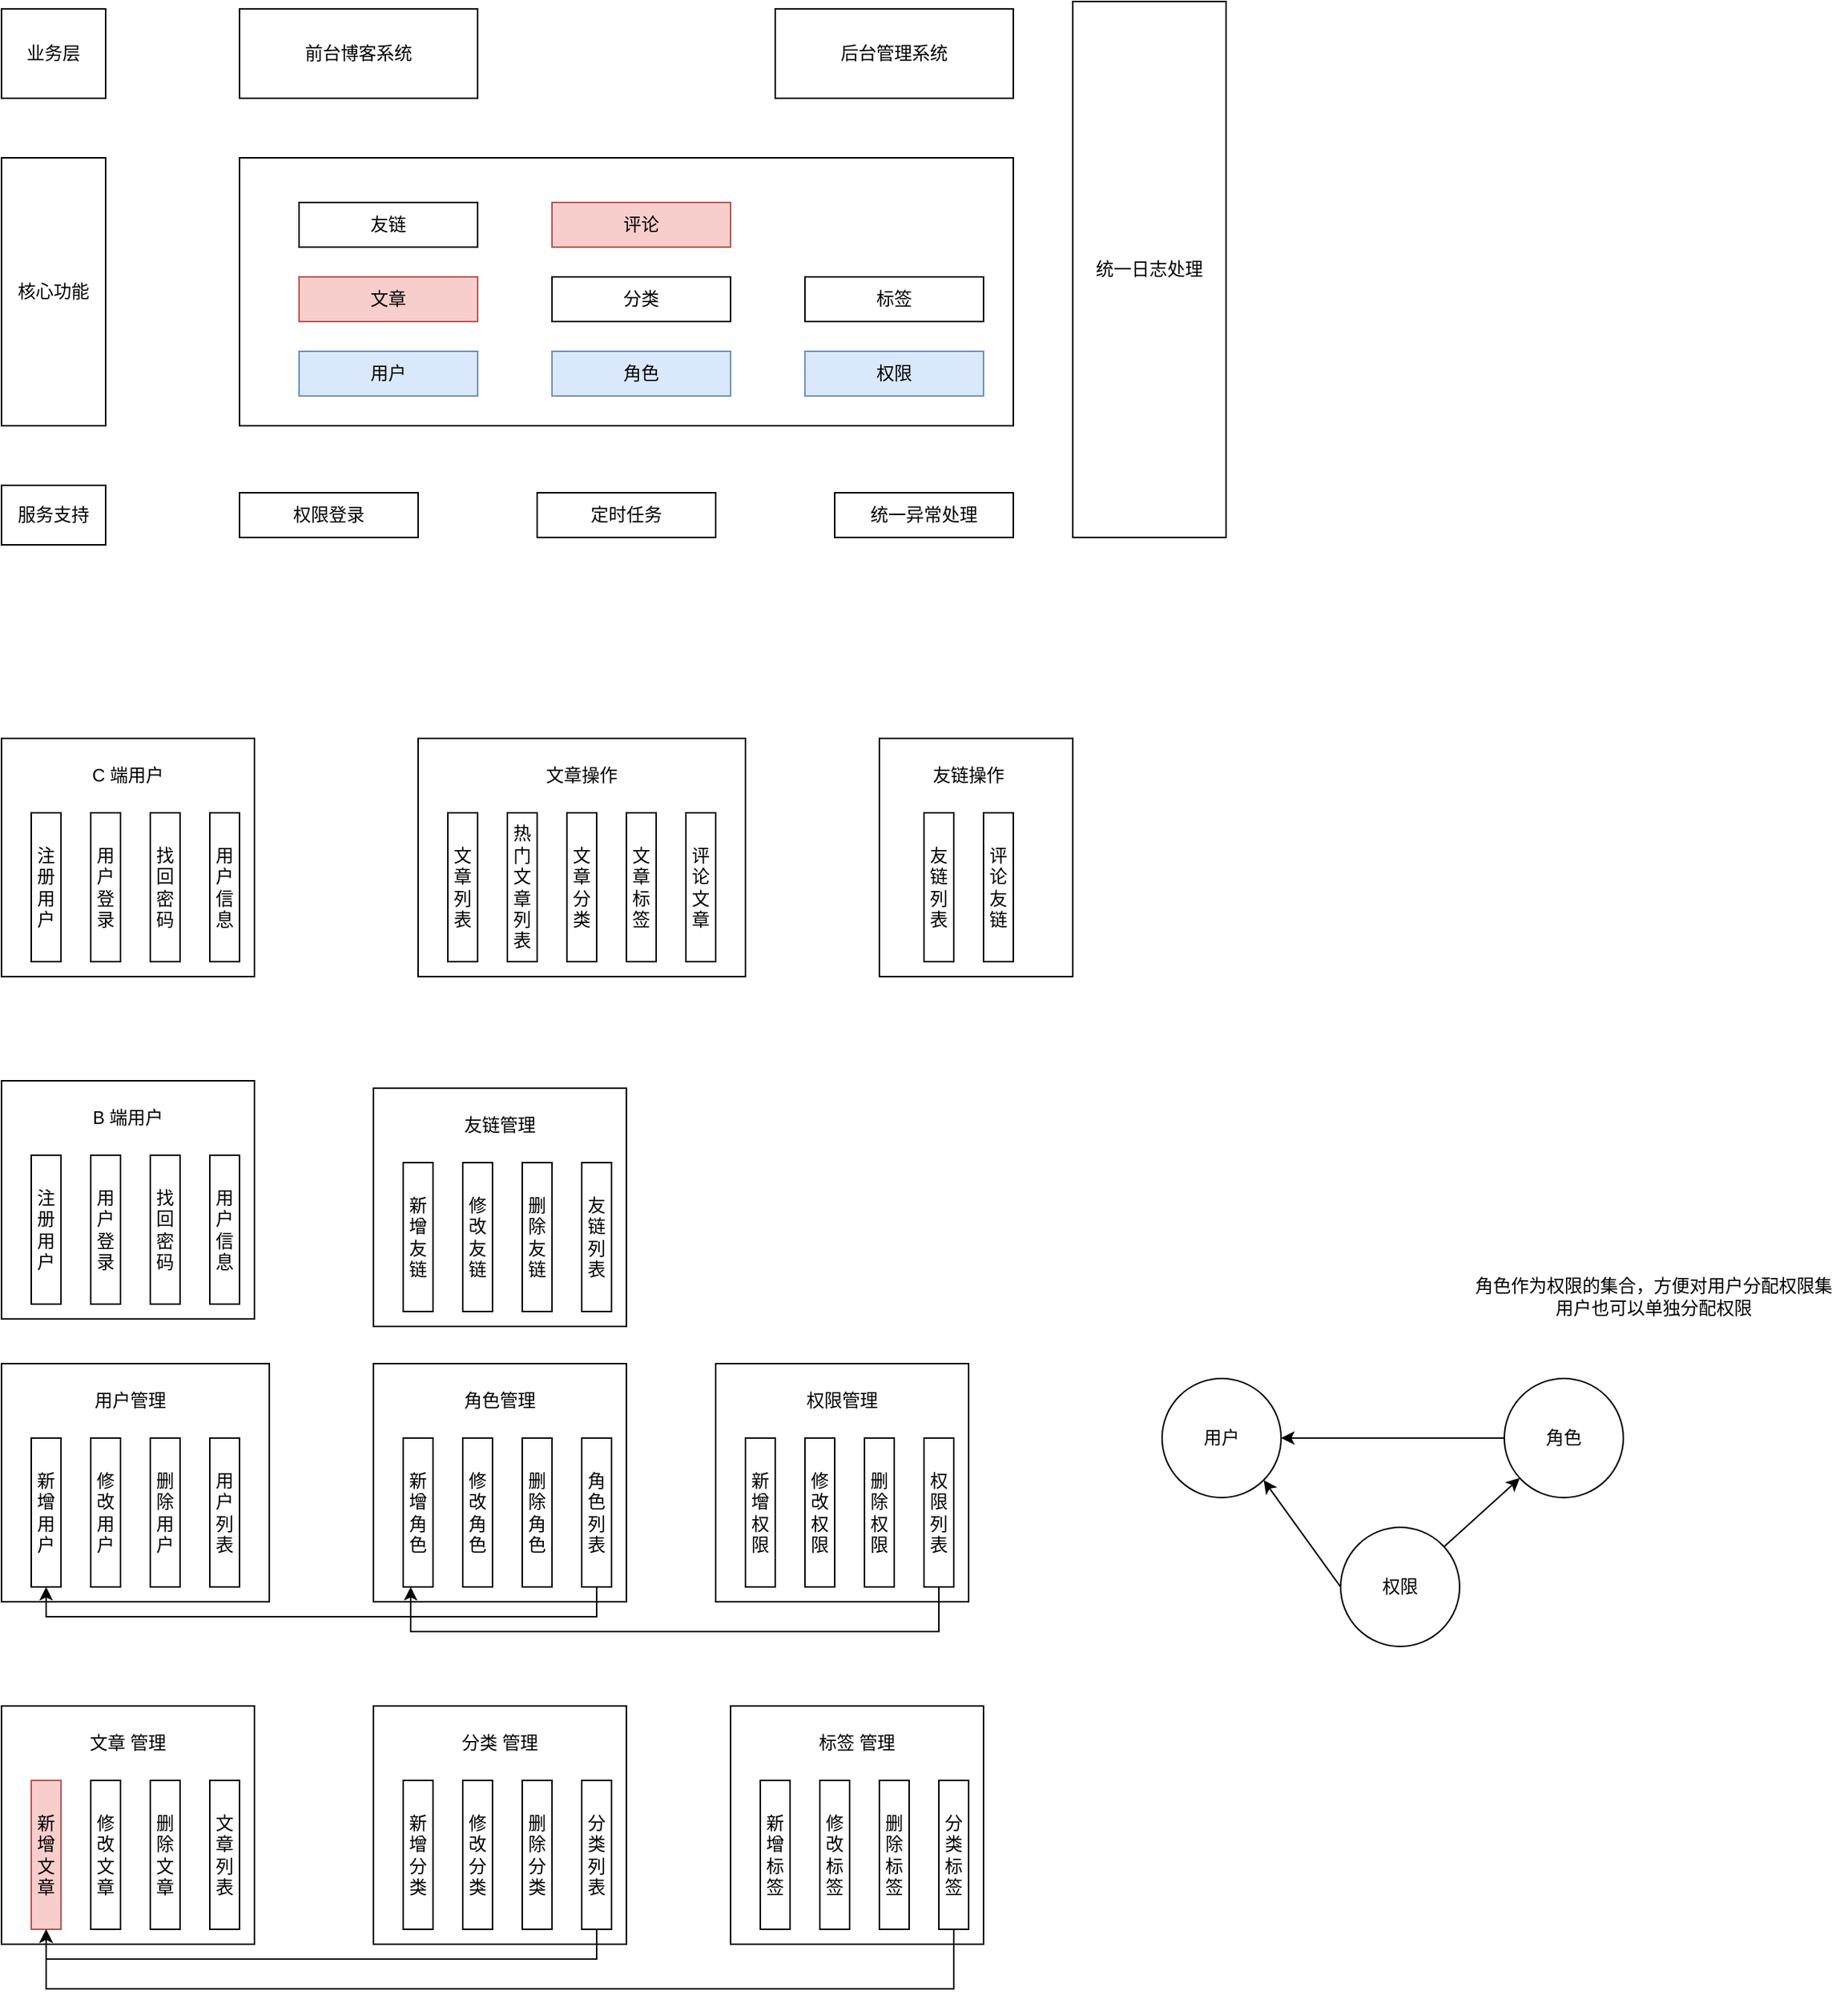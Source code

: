 <mxfile version="22.1.11" type="github">
  <diagram name="第 1 页" id="HS6TIMyCIbfRJ9_blUXB">
    <mxGraphModel dx="954" dy="606" grid="1" gridSize="10" guides="1" tooltips="1" connect="1" arrows="1" fold="1" page="1" pageScale="1" pageWidth="827" pageHeight="1169" math="0" shadow="0">
      <root>
        <mxCell id="0" />
        <mxCell id="1" parent="0" />
        <mxCell id="Y5hQeh9buxK1TGdrSxmR-39" value="" style="rounded=0;whiteSpace=wrap;html=1;" vertex="1" parent="1">
          <mxGeometry x="670" y="680" width="130" height="160" as="geometry" />
        </mxCell>
        <mxCell id="Y5hQeh9buxK1TGdrSxmR-38" value="" style="rounded=0;whiteSpace=wrap;html=1;" vertex="1" parent="1">
          <mxGeometry x="360" y="680" width="220" height="160" as="geometry" />
        </mxCell>
        <mxCell id="Y5hQeh9buxK1TGdrSxmR-28" value="" style="rounded=0;whiteSpace=wrap;html=1;" vertex="1" parent="1">
          <mxGeometry x="80" y="680" width="170" height="160" as="geometry" />
        </mxCell>
        <mxCell id="Y5hQeh9buxK1TGdrSxmR-9" value="" style="rounded=0;whiteSpace=wrap;html=1;" vertex="1" parent="1">
          <mxGeometry x="240" y="290" width="520" height="180" as="geometry" />
        </mxCell>
        <mxCell id="Y5hQeh9buxK1TGdrSxmR-1" value="用户" style="rounded=0;whiteSpace=wrap;html=1;fillColor=#dae8fc;strokeColor=#6c8ebf;" vertex="1" parent="1">
          <mxGeometry x="280" y="420" width="120" height="30" as="geometry" />
        </mxCell>
        <mxCell id="Y5hQeh9buxK1TGdrSxmR-2" value="角色" style="rounded=0;whiteSpace=wrap;html=1;fillColor=#dae8fc;strokeColor=#6c8ebf;" vertex="1" parent="1">
          <mxGeometry x="450" y="420" width="120" height="30" as="geometry" />
        </mxCell>
        <mxCell id="Y5hQeh9buxK1TGdrSxmR-3" value="权限" style="rounded=0;whiteSpace=wrap;html=1;fillColor=#dae8fc;strokeColor=#6c8ebf;" vertex="1" parent="1">
          <mxGeometry x="620" y="420" width="120" height="30" as="geometry" />
        </mxCell>
        <mxCell id="Y5hQeh9buxK1TGdrSxmR-4" value="文章" style="rounded=0;whiteSpace=wrap;html=1;fillColor=#f8cecc;strokeColor=#b85450;" vertex="1" parent="1">
          <mxGeometry x="280" y="370" width="120" height="30" as="geometry" />
        </mxCell>
        <mxCell id="Y5hQeh9buxK1TGdrSxmR-5" value="分类" style="rounded=0;whiteSpace=wrap;html=1;" vertex="1" parent="1">
          <mxGeometry x="450" y="370" width="120" height="30" as="geometry" />
        </mxCell>
        <mxCell id="Y5hQeh9buxK1TGdrSxmR-6" value="标签" style="rounded=0;whiteSpace=wrap;html=1;" vertex="1" parent="1">
          <mxGeometry x="620" y="370" width="120" height="30" as="geometry" />
        </mxCell>
        <mxCell id="Y5hQeh9buxK1TGdrSxmR-7" value="友链" style="rounded=0;whiteSpace=wrap;html=1;" vertex="1" parent="1">
          <mxGeometry x="280" y="320" width="120" height="30" as="geometry" />
        </mxCell>
        <mxCell id="Y5hQeh9buxK1TGdrSxmR-8" value="评论" style="rounded=0;whiteSpace=wrap;html=1;fillColor=#f8cecc;strokeColor=#b85450;" vertex="1" parent="1">
          <mxGeometry x="450" y="320" width="120" height="30" as="geometry" />
        </mxCell>
        <mxCell id="Y5hQeh9buxK1TGdrSxmR-10" value="前台博客系统" style="rounded=0;whiteSpace=wrap;html=1;" vertex="1" parent="1">
          <mxGeometry x="240" y="190" width="160" height="60" as="geometry" />
        </mxCell>
        <mxCell id="Y5hQeh9buxK1TGdrSxmR-11" value="后台管理系统" style="rounded=0;whiteSpace=wrap;html=1;" vertex="1" parent="1">
          <mxGeometry x="600" y="190" width="160" height="60" as="geometry" />
        </mxCell>
        <mxCell id="Y5hQeh9buxK1TGdrSxmR-12" value="&lt;div style=&quot;text-align: justify;&quot;&gt;核心功能&lt;/div&gt;" style="rounded=0;whiteSpace=wrap;html=1;align=center;" vertex="1" parent="1">
          <mxGeometry x="80" y="290" width="70" height="180" as="geometry" />
        </mxCell>
        <mxCell id="Y5hQeh9buxK1TGdrSxmR-13" value="&lt;div style=&quot;text-align: justify;&quot;&gt;业务层&lt;/div&gt;" style="rounded=0;whiteSpace=wrap;html=1;align=center;" vertex="1" parent="1">
          <mxGeometry x="80" y="190" width="70" height="60" as="geometry" />
        </mxCell>
        <mxCell id="Y5hQeh9buxK1TGdrSxmR-15" value="服务支持" style="rounded=0;whiteSpace=wrap;html=1;" vertex="1" parent="1">
          <mxGeometry x="80" y="510" width="70" height="40" as="geometry" />
        </mxCell>
        <mxCell id="Y5hQeh9buxK1TGdrSxmR-16" value="权限登录" style="rounded=0;whiteSpace=wrap;html=1;" vertex="1" parent="1">
          <mxGeometry x="240" y="515" width="120" height="30" as="geometry" />
        </mxCell>
        <mxCell id="Y5hQeh9buxK1TGdrSxmR-17" value="定时任务" style="rounded=0;whiteSpace=wrap;html=1;" vertex="1" parent="1">
          <mxGeometry x="440" y="515" width="120" height="30" as="geometry" />
        </mxCell>
        <mxCell id="Y5hQeh9buxK1TGdrSxmR-18" value="统一异常处理" style="rounded=0;whiteSpace=wrap;html=1;" vertex="1" parent="1">
          <mxGeometry x="640" y="515" width="120" height="30" as="geometry" />
        </mxCell>
        <mxCell id="Y5hQeh9buxK1TGdrSxmR-19" value="统一日志处理" style="rounded=0;whiteSpace=wrap;html=1;" vertex="1" parent="1">
          <mxGeometry x="800" y="185" width="103" height="360" as="geometry" />
        </mxCell>
        <mxCell id="Y5hQeh9buxK1TGdrSxmR-21" value="注册用户" style="rounded=0;whiteSpace=wrap;html=1;" vertex="1" parent="1">
          <mxGeometry x="100" y="730" width="20" height="100" as="geometry" />
        </mxCell>
        <mxCell id="Y5hQeh9buxK1TGdrSxmR-22" value="用户登录" style="rounded=0;whiteSpace=wrap;html=1;" vertex="1" parent="1">
          <mxGeometry x="140" y="730" width="20" height="100" as="geometry" />
        </mxCell>
        <mxCell id="Y5hQeh9buxK1TGdrSxmR-23" value="找回密码" style="rounded=0;whiteSpace=wrap;html=1;" vertex="1" parent="1">
          <mxGeometry x="180" y="730" width="20" height="100" as="geometry" />
        </mxCell>
        <mxCell id="Y5hQeh9buxK1TGdrSxmR-27" value="用户信息" style="rounded=0;whiteSpace=wrap;html=1;" vertex="1" parent="1">
          <mxGeometry x="220" y="730" width="20" height="100" as="geometry" />
        </mxCell>
        <mxCell id="Y5hQeh9buxK1TGdrSxmR-29" value="C 端用户" style="text;html=1;strokeColor=none;fillColor=none;align=center;verticalAlign=middle;whiteSpace=wrap;rounded=0;" vertex="1" parent="1">
          <mxGeometry x="135" y="690" width="60" height="30" as="geometry" />
        </mxCell>
        <mxCell id="Y5hQeh9buxK1TGdrSxmR-30" value="文章列表" style="rounded=0;whiteSpace=wrap;html=1;" vertex="1" parent="1">
          <mxGeometry x="380" y="730" width="20" height="100" as="geometry" />
        </mxCell>
        <mxCell id="Y5hQeh9buxK1TGdrSxmR-31" value="热门文章列表" style="rounded=0;whiteSpace=wrap;html=1;" vertex="1" parent="1">
          <mxGeometry x="420" y="730" width="20" height="100" as="geometry" />
        </mxCell>
        <mxCell id="Y5hQeh9buxK1TGdrSxmR-32" value="文章分类" style="rounded=0;whiteSpace=wrap;html=1;" vertex="1" parent="1">
          <mxGeometry x="460" y="730" width="20" height="100" as="geometry" />
        </mxCell>
        <mxCell id="Y5hQeh9buxK1TGdrSxmR-33" value="评论文章" style="rounded=0;whiteSpace=wrap;html=1;" vertex="1" parent="1">
          <mxGeometry x="540" y="730" width="20" height="100" as="geometry" />
        </mxCell>
        <mxCell id="Y5hQeh9buxK1TGdrSxmR-34" value="友链列表" style="rounded=0;whiteSpace=wrap;html=1;" vertex="1" parent="1">
          <mxGeometry x="700" y="730" width="20" height="100" as="geometry" />
        </mxCell>
        <mxCell id="Y5hQeh9buxK1TGdrSxmR-35" value="评论友链" style="rounded=0;whiteSpace=wrap;html=1;" vertex="1" parent="1">
          <mxGeometry x="740" y="730" width="20" height="100" as="geometry" />
        </mxCell>
        <mxCell id="Y5hQeh9buxK1TGdrSxmR-36" value="文章标签" style="rounded=0;whiteSpace=wrap;html=1;" vertex="1" parent="1">
          <mxGeometry x="500" y="730" width="20" height="100" as="geometry" />
        </mxCell>
        <mxCell id="Y5hQeh9buxK1TGdrSxmR-40" value="文章操作" style="text;html=1;strokeColor=none;fillColor=none;align=center;verticalAlign=middle;whiteSpace=wrap;rounded=0;" vertex="1" parent="1">
          <mxGeometry x="440" y="690" width="60" height="30" as="geometry" />
        </mxCell>
        <mxCell id="Y5hQeh9buxK1TGdrSxmR-41" value="友链操作" style="text;html=1;strokeColor=none;fillColor=none;align=center;verticalAlign=middle;whiteSpace=wrap;rounded=0;" vertex="1" parent="1">
          <mxGeometry x="700" y="690" width="60" height="30" as="geometry" />
        </mxCell>
        <mxCell id="Y5hQeh9buxK1TGdrSxmR-43" value="" style="rounded=0;whiteSpace=wrap;html=1;" vertex="1" parent="1">
          <mxGeometry x="80" y="910" width="170" height="160" as="geometry" />
        </mxCell>
        <mxCell id="Y5hQeh9buxK1TGdrSxmR-44" value="注册用户" style="rounded=0;whiteSpace=wrap;html=1;" vertex="1" parent="1">
          <mxGeometry x="100" y="960" width="20" height="100" as="geometry" />
        </mxCell>
        <mxCell id="Y5hQeh9buxK1TGdrSxmR-45" value="用户登录" style="rounded=0;whiteSpace=wrap;html=1;" vertex="1" parent="1">
          <mxGeometry x="140" y="960" width="20" height="100" as="geometry" />
        </mxCell>
        <mxCell id="Y5hQeh9buxK1TGdrSxmR-46" value="找回密码" style="rounded=0;whiteSpace=wrap;html=1;" vertex="1" parent="1">
          <mxGeometry x="180" y="960" width="20" height="100" as="geometry" />
        </mxCell>
        <mxCell id="Y5hQeh9buxK1TGdrSxmR-47" value="用户信息" style="rounded=0;whiteSpace=wrap;html=1;" vertex="1" parent="1">
          <mxGeometry x="220" y="960" width="20" height="100" as="geometry" />
        </mxCell>
        <mxCell id="Y5hQeh9buxK1TGdrSxmR-48" value="B 端用户" style="text;html=1;strokeColor=none;fillColor=none;align=center;verticalAlign=middle;whiteSpace=wrap;rounded=0;" vertex="1" parent="1">
          <mxGeometry x="135" y="920" width="60" height="30" as="geometry" />
        </mxCell>
        <mxCell id="Y5hQeh9buxK1TGdrSxmR-50" value="" style="rounded=0;whiteSpace=wrap;html=1;" vertex="1" parent="1">
          <mxGeometry x="80" y="1100" width="180" height="160" as="geometry" />
        </mxCell>
        <mxCell id="Y5hQeh9buxK1TGdrSxmR-51" value="新增用户" style="rounded=0;whiteSpace=wrap;html=1;" vertex="1" parent="1">
          <mxGeometry x="100" y="1150" width="20" height="100" as="geometry" />
        </mxCell>
        <mxCell id="Y5hQeh9buxK1TGdrSxmR-52" value="修改用户" style="rounded=0;whiteSpace=wrap;html=1;" vertex="1" parent="1">
          <mxGeometry x="140" y="1150" width="20" height="100" as="geometry" />
        </mxCell>
        <mxCell id="Y5hQeh9buxK1TGdrSxmR-53" value="删除用户" style="rounded=0;whiteSpace=wrap;html=1;" vertex="1" parent="1">
          <mxGeometry x="180" y="1150" width="20" height="100" as="geometry" />
        </mxCell>
        <mxCell id="Y5hQeh9buxK1TGdrSxmR-54" value="用户列表" style="rounded=0;whiteSpace=wrap;html=1;" vertex="1" parent="1">
          <mxGeometry x="220" y="1150" width="20" height="100" as="geometry" />
        </mxCell>
        <mxCell id="Y5hQeh9buxK1TGdrSxmR-55" value="&amp;nbsp;用户管理" style="text;html=1;strokeColor=none;fillColor=none;align=center;verticalAlign=middle;whiteSpace=wrap;rounded=0;" vertex="1" parent="1">
          <mxGeometry x="135" y="1110" width="60" height="30" as="geometry" />
        </mxCell>
        <mxCell id="Y5hQeh9buxK1TGdrSxmR-56" value="" style="rounded=0;whiteSpace=wrap;html=1;" vertex="1" parent="1">
          <mxGeometry x="330" y="1100" width="170" height="160" as="geometry" />
        </mxCell>
        <mxCell id="Y5hQeh9buxK1TGdrSxmR-57" value="新增角色" style="rounded=0;whiteSpace=wrap;html=1;" vertex="1" parent="1">
          <mxGeometry x="350" y="1150" width="20" height="100" as="geometry" />
        </mxCell>
        <mxCell id="Y5hQeh9buxK1TGdrSxmR-58" value="修改角色" style="rounded=0;whiteSpace=wrap;html=1;" vertex="1" parent="1">
          <mxGeometry x="390" y="1150" width="20" height="100" as="geometry" />
        </mxCell>
        <mxCell id="Y5hQeh9buxK1TGdrSxmR-59" value="删除角色" style="rounded=0;whiteSpace=wrap;html=1;" vertex="1" parent="1">
          <mxGeometry x="430" y="1150" width="20" height="100" as="geometry" />
        </mxCell>
        <mxCell id="Y5hQeh9buxK1TGdrSxmR-60" value="角色列表" style="rounded=0;whiteSpace=wrap;html=1;" vertex="1" parent="1">
          <mxGeometry x="470" y="1150" width="20" height="100" as="geometry" />
        </mxCell>
        <mxCell id="Y5hQeh9buxK1TGdrSxmR-61" value="角色管理" style="text;html=1;strokeColor=none;fillColor=none;align=center;verticalAlign=middle;whiteSpace=wrap;rounded=0;" vertex="1" parent="1">
          <mxGeometry x="385" y="1110" width="60" height="30" as="geometry" />
        </mxCell>
        <mxCell id="Y5hQeh9buxK1TGdrSxmR-64" value="" style="rounded=0;whiteSpace=wrap;html=1;" vertex="1" parent="1">
          <mxGeometry x="560" y="1100" width="170" height="160" as="geometry" />
        </mxCell>
        <mxCell id="Y5hQeh9buxK1TGdrSxmR-65" value="新增权限" style="rounded=0;whiteSpace=wrap;html=1;" vertex="1" parent="1">
          <mxGeometry x="580" y="1150" width="20" height="100" as="geometry" />
        </mxCell>
        <mxCell id="Y5hQeh9buxK1TGdrSxmR-66" value="修改权限" style="rounded=0;whiteSpace=wrap;html=1;" vertex="1" parent="1">
          <mxGeometry x="620" y="1150" width="20" height="100" as="geometry" />
        </mxCell>
        <mxCell id="Y5hQeh9buxK1TGdrSxmR-67" value="删除权限" style="rounded=0;whiteSpace=wrap;html=1;" vertex="1" parent="1">
          <mxGeometry x="660" y="1150" width="20" height="100" as="geometry" />
        </mxCell>
        <mxCell id="Y5hQeh9buxK1TGdrSxmR-68" value="权限列表" style="rounded=0;whiteSpace=wrap;html=1;" vertex="1" parent="1">
          <mxGeometry x="700" y="1150" width="20" height="100" as="geometry" />
        </mxCell>
        <mxCell id="Y5hQeh9buxK1TGdrSxmR-69" value="权限管理" style="text;html=1;strokeColor=none;fillColor=none;align=center;verticalAlign=middle;whiteSpace=wrap;rounded=0;" vertex="1" parent="1">
          <mxGeometry x="615" y="1110" width="60" height="30" as="geometry" />
        </mxCell>
        <mxCell id="Y5hQeh9buxK1TGdrSxmR-71" value="用户" style="ellipse;whiteSpace=wrap;html=1;" vertex="1" parent="1">
          <mxGeometry x="860" y="1110" width="80" height="80" as="geometry" />
        </mxCell>
        <mxCell id="Y5hQeh9buxK1TGdrSxmR-76" style="edgeStyle=orthogonalEdgeStyle;rounded=0;orthogonalLoop=1;jettySize=auto;html=1;exitX=0;exitY=0.5;exitDx=0;exitDy=0;entryX=1;entryY=0.5;entryDx=0;entryDy=0;" edge="1" parent="1" source="Y5hQeh9buxK1TGdrSxmR-72" target="Y5hQeh9buxK1TGdrSxmR-71">
          <mxGeometry relative="1" as="geometry" />
        </mxCell>
        <mxCell id="Y5hQeh9buxK1TGdrSxmR-72" value="角色" style="ellipse;whiteSpace=wrap;html=1;" vertex="1" parent="1">
          <mxGeometry x="1090" y="1110" width="80" height="80" as="geometry" />
        </mxCell>
        <mxCell id="Y5hQeh9buxK1TGdrSxmR-75" style="rounded=0;orthogonalLoop=1;jettySize=auto;html=1;" edge="1" parent="1" source="Y5hQeh9buxK1TGdrSxmR-73" target="Y5hQeh9buxK1TGdrSxmR-72">
          <mxGeometry relative="1" as="geometry" />
        </mxCell>
        <mxCell id="Y5hQeh9buxK1TGdrSxmR-77" style="rounded=0;orthogonalLoop=1;jettySize=auto;html=1;exitX=0;exitY=0.5;exitDx=0;exitDy=0;entryX=1;entryY=1;entryDx=0;entryDy=0;" edge="1" parent="1" source="Y5hQeh9buxK1TGdrSxmR-73" target="Y5hQeh9buxK1TGdrSxmR-71">
          <mxGeometry relative="1" as="geometry" />
        </mxCell>
        <mxCell id="Y5hQeh9buxK1TGdrSxmR-73" value="权限" style="ellipse;whiteSpace=wrap;html=1;" vertex="1" parent="1">
          <mxGeometry x="980" y="1210" width="80" height="80" as="geometry" />
        </mxCell>
        <mxCell id="Y5hQeh9buxK1TGdrSxmR-79" value="角色作为权限的集合，方便对用户分配权限集&lt;br&gt;用户也可以单独分配权限" style="text;html=1;align=center;verticalAlign=middle;resizable=0;points=[];autosize=1;strokeColor=none;fillColor=none;" vertex="1" parent="1">
          <mxGeometry x="1060" y="1035" width="260" height="40" as="geometry" />
        </mxCell>
        <mxCell id="Y5hQeh9buxK1TGdrSxmR-80" value="" style="rounded=0;whiteSpace=wrap;html=1;" vertex="1" parent="1">
          <mxGeometry x="330" y="1330" width="170" height="160" as="geometry" />
        </mxCell>
        <mxCell id="Y5hQeh9buxK1TGdrSxmR-81" value="新增分类" style="rounded=0;whiteSpace=wrap;html=1;" vertex="1" parent="1">
          <mxGeometry x="350" y="1380" width="20" height="100" as="geometry" />
        </mxCell>
        <mxCell id="Y5hQeh9buxK1TGdrSxmR-82" value="修改分类" style="rounded=0;whiteSpace=wrap;html=1;" vertex="1" parent="1">
          <mxGeometry x="390" y="1380" width="20" height="100" as="geometry" />
        </mxCell>
        <mxCell id="Y5hQeh9buxK1TGdrSxmR-83" value="删除分类" style="rounded=0;whiteSpace=wrap;html=1;" vertex="1" parent="1">
          <mxGeometry x="430" y="1380" width="20" height="100" as="geometry" />
        </mxCell>
        <mxCell id="Y5hQeh9buxK1TGdrSxmR-84" value="分类列表" style="rounded=0;whiteSpace=wrap;html=1;" vertex="1" parent="1">
          <mxGeometry x="470" y="1380" width="20" height="100" as="geometry" />
        </mxCell>
        <mxCell id="Y5hQeh9buxK1TGdrSxmR-85" value="分类 管理" style="text;html=1;strokeColor=none;fillColor=none;align=center;verticalAlign=middle;whiteSpace=wrap;rounded=0;" vertex="1" parent="1">
          <mxGeometry x="385" y="1340" width="60" height="30" as="geometry" />
        </mxCell>
        <mxCell id="Y5hQeh9buxK1TGdrSxmR-86" value="" style="rounded=0;whiteSpace=wrap;html=1;" vertex="1" parent="1">
          <mxGeometry x="570" y="1330" width="170" height="160" as="geometry" />
        </mxCell>
        <mxCell id="Y5hQeh9buxK1TGdrSxmR-87" value="新增标签" style="rounded=0;whiteSpace=wrap;html=1;" vertex="1" parent="1">
          <mxGeometry x="590" y="1380" width="20" height="100" as="geometry" />
        </mxCell>
        <mxCell id="Y5hQeh9buxK1TGdrSxmR-88" value="修改标签" style="rounded=0;whiteSpace=wrap;html=1;" vertex="1" parent="1">
          <mxGeometry x="630" y="1380" width="20" height="100" as="geometry" />
        </mxCell>
        <mxCell id="Y5hQeh9buxK1TGdrSxmR-89" value="删除标签" style="rounded=0;whiteSpace=wrap;html=1;" vertex="1" parent="1">
          <mxGeometry x="670" y="1380" width="20" height="100" as="geometry" />
        </mxCell>
        <mxCell id="Y5hQeh9buxK1TGdrSxmR-90" value="分类标签" style="rounded=0;whiteSpace=wrap;html=1;" vertex="1" parent="1">
          <mxGeometry x="710" y="1380" width="20" height="100" as="geometry" />
        </mxCell>
        <mxCell id="Y5hQeh9buxK1TGdrSxmR-91" value="标签 管理" style="text;html=1;strokeColor=none;fillColor=none;align=center;verticalAlign=middle;whiteSpace=wrap;rounded=0;" vertex="1" parent="1">
          <mxGeometry x="625" y="1340" width="60" height="30" as="geometry" />
        </mxCell>
        <mxCell id="Y5hQeh9buxK1TGdrSxmR-93" value="" style="rounded=0;whiteSpace=wrap;html=1;" vertex="1" parent="1">
          <mxGeometry x="80" y="1330" width="170" height="160" as="geometry" />
        </mxCell>
        <mxCell id="Y5hQeh9buxK1TGdrSxmR-94" value="新增文章" style="rounded=0;whiteSpace=wrap;html=1;fillColor=#f8cecc;strokeColor=#b85450;" vertex="1" parent="1">
          <mxGeometry x="100" y="1380" width="20" height="100" as="geometry" />
        </mxCell>
        <mxCell id="Y5hQeh9buxK1TGdrSxmR-95" value="修改文章" style="rounded=0;whiteSpace=wrap;html=1;" vertex="1" parent="1">
          <mxGeometry x="140" y="1380" width="20" height="100" as="geometry" />
        </mxCell>
        <mxCell id="Y5hQeh9buxK1TGdrSxmR-96" value="删除文章" style="rounded=0;whiteSpace=wrap;html=1;" vertex="1" parent="1">
          <mxGeometry x="180" y="1380" width="20" height="100" as="geometry" />
        </mxCell>
        <mxCell id="Y5hQeh9buxK1TGdrSxmR-97" value="文章列表" style="rounded=0;whiteSpace=wrap;html=1;" vertex="1" parent="1">
          <mxGeometry x="220" y="1380" width="20" height="100" as="geometry" />
        </mxCell>
        <mxCell id="Y5hQeh9buxK1TGdrSxmR-98" value="文章 管理" style="text;html=1;strokeColor=none;fillColor=none;align=center;verticalAlign=middle;whiteSpace=wrap;rounded=0;" vertex="1" parent="1">
          <mxGeometry x="135" y="1340" width="60" height="30" as="geometry" />
        </mxCell>
        <mxCell id="Y5hQeh9buxK1TGdrSxmR-100" style="edgeStyle=orthogonalEdgeStyle;rounded=0;orthogonalLoop=1;jettySize=auto;html=1;entryX=0.5;entryY=1;entryDx=0;entryDy=0;" edge="1" parent="1" source="Y5hQeh9buxK1TGdrSxmR-60" target="Y5hQeh9buxK1TGdrSxmR-51">
          <mxGeometry relative="1" as="geometry">
            <Array as="points">
              <mxPoint x="480" y="1270" />
              <mxPoint x="110" y="1270" />
            </Array>
          </mxGeometry>
        </mxCell>
        <mxCell id="Y5hQeh9buxK1TGdrSxmR-101" style="edgeStyle=orthogonalEdgeStyle;rounded=0;orthogonalLoop=1;jettySize=auto;html=1;entryX=0.25;entryY=1;entryDx=0;entryDy=0;" edge="1" parent="1" source="Y5hQeh9buxK1TGdrSxmR-68" target="Y5hQeh9buxK1TGdrSxmR-57">
          <mxGeometry relative="1" as="geometry">
            <Array as="points">
              <mxPoint x="710" y="1280" />
              <mxPoint x="355" y="1280" />
            </Array>
          </mxGeometry>
        </mxCell>
        <mxCell id="Y5hQeh9buxK1TGdrSxmR-102" style="edgeStyle=orthogonalEdgeStyle;rounded=0;orthogonalLoop=1;jettySize=auto;html=1;entryX=0.5;entryY=1;entryDx=0;entryDy=0;" edge="1" parent="1" source="Y5hQeh9buxK1TGdrSxmR-84" target="Y5hQeh9buxK1TGdrSxmR-94">
          <mxGeometry relative="1" as="geometry">
            <Array as="points">
              <mxPoint x="480" y="1500" />
              <mxPoint x="110" y="1500" />
            </Array>
          </mxGeometry>
        </mxCell>
        <mxCell id="Y5hQeh9buxK1TGdrSxmR-103" style="edgeStyle=orthogonalEdgeStyle;rounded=0;orthogonalLoop=1;jettySize=auto;html=1;entryX=0.5;entryY=1;entryDx=0;entryDy=0;" edge="1" parent="1" source="Y5hQeh9buxK1TGdrSxmR-90" target="Y5hQeh9buxK1TGdrSxmR-94">
          <mxGeometry relative="1" as="geometry">
            <Array as="points">
              <mxPoint x="720" y="1520" />
              <mxPoint x="110" y="1520" />
            </Array>
          </mxGeometry>
        </mxCell>
        <mxCell id="Y5hQeh9buxK1TGdrSxmR-104" value="" style="rounded=0;whiteSpace=wrap;html=1;" vertex="1" parent="1">
          <mxGeometry x="330" y="915" width="170" height="160" as="geometry" />
        </mxCell>
        <mxCell id="Y5hQeh9buxK1TGdrSxmR-105" value="新增友链" style="rounded=0;whiteSpace=wrap;html=1;" vertex="1" parent="1">
          <mxGeometry x="350" y="965" width="20" height="100" as="geometry" />
        </mxCell>
        <mxCell id="Y5hQeh9buxK1TGdrSxmR-106" value="修改友链" style="rounded=0;whiteSpace=wrap;html=1;" vertex="1" parent="1">
          <mxGeometry x="390" y="965" width="20" height="100" as="geometry" />
        </mxCell>
        <mxCell id="Y5hQeh9buxK1TGdrSxmR-107" value="删除友链" style="rounded=0;whiteSpace=wrap;html=1;" vertex="1" parent="1">
          <mxGeometry x="430" y="965" width="20" height="100" as="geometry" />
        </mxCell>
        <mxCell id="Y5hQeh9buxK1TGdrSxmR-108" value="友链列表" style="rounded=0;whiteSpace=wrap;html=1;" vertex="1" parent="1">
          <mxGeometry x="470" y="965" width="20" height="100" as="geometry" />
        </mxCell>
        <mxCell id="Y5hQeh9buxK1TGdrSxmR-109" value="友链管理" style="text;html=1;strokeColor=none;fillColor=none;align=center;verticalAlign=middle;whiteSpace=wrap;rounded=0;" vertex="1" parent="1">
          <mxGeometry x="385" y="925" width="60" height="30" as="geometry" />
        </mxCell>
      </root>
    </mxGraphModel>
  </diagram>
</mxfile>
